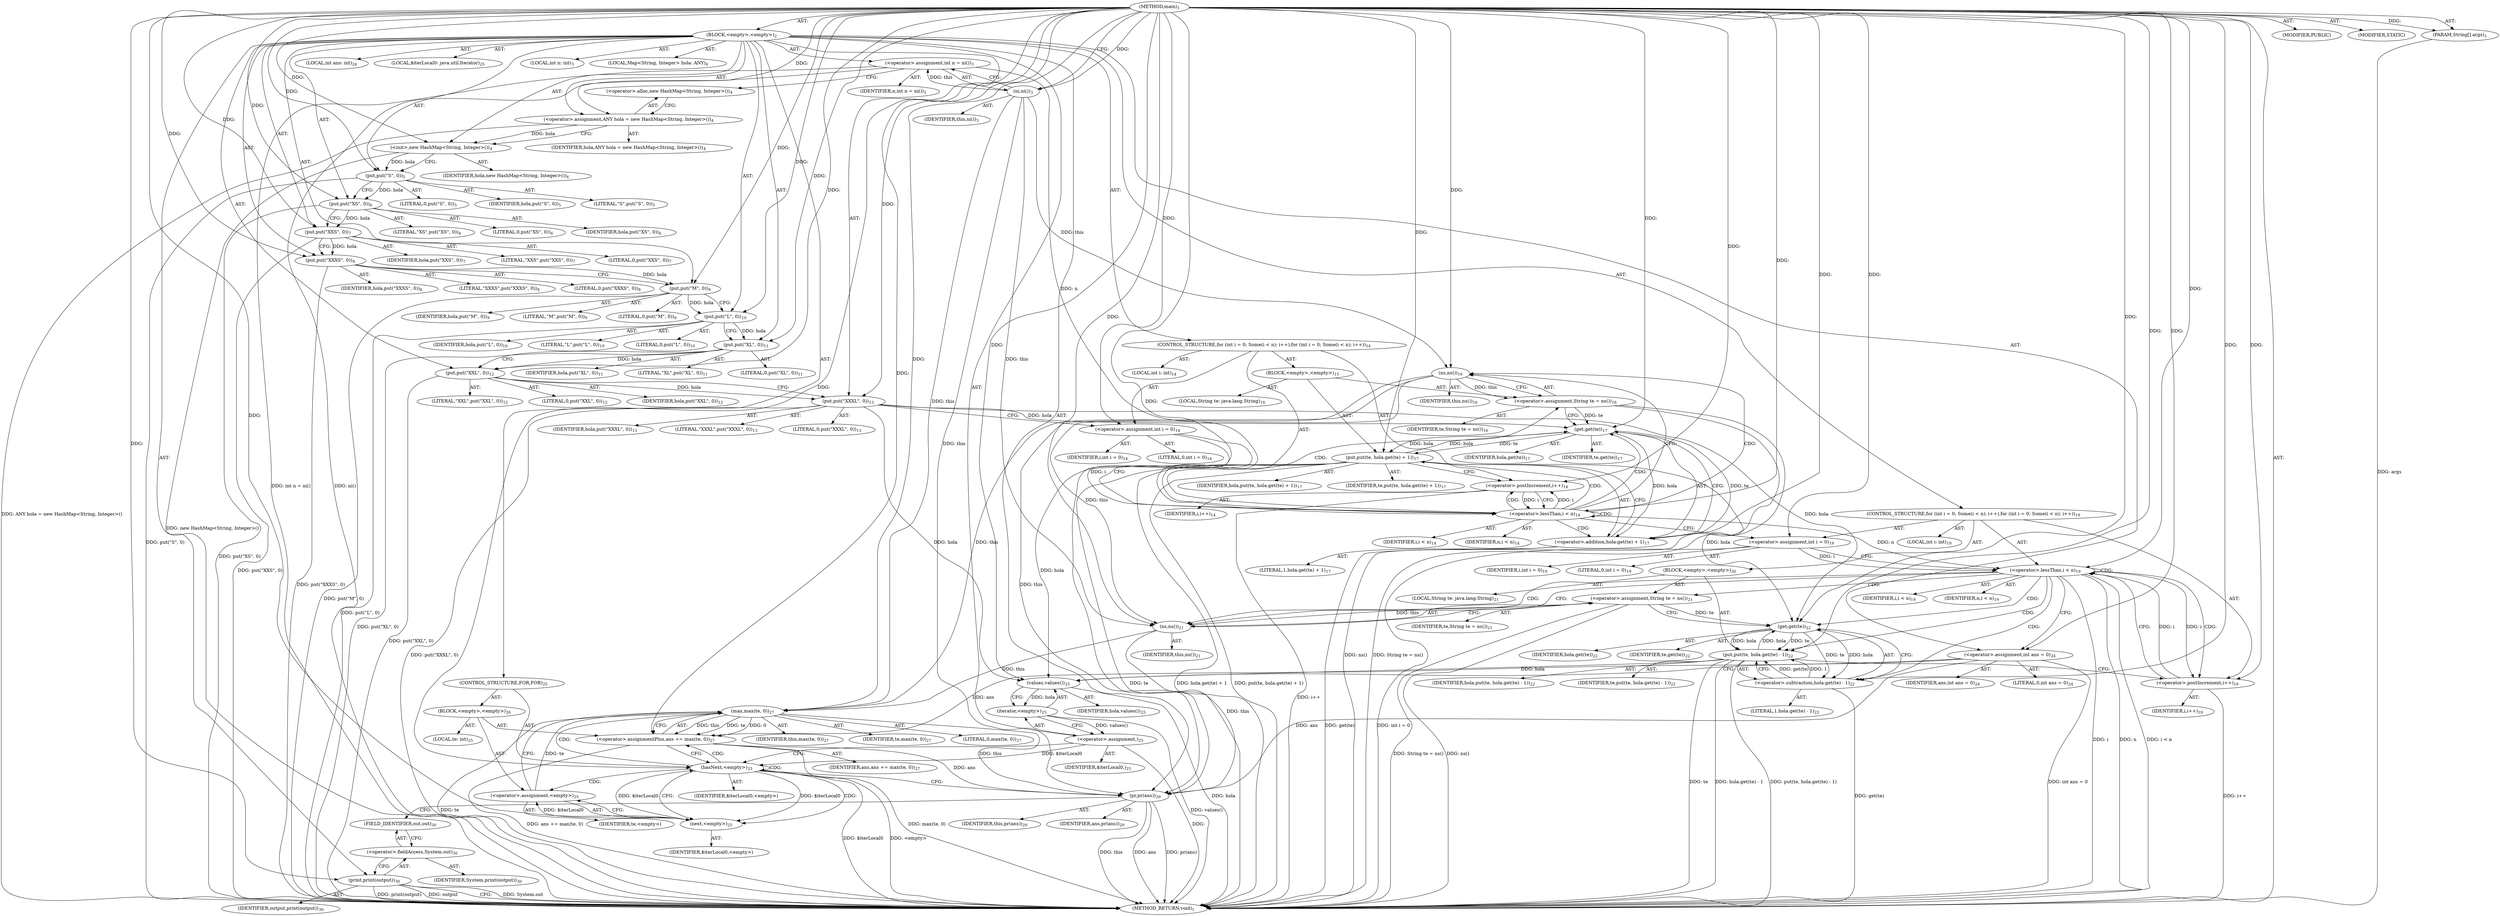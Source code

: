 digraph "main" {  
"19" [label = <(METHOD,main)<SUB>1</SUB>> ]
"20" [label = <(PARAM,String[] args)<SUB>1</SUB>> ]
"21" [label = <(BLOCK,&lt;empty&gt;,&lt;empty&gt;)<SUB>2</SUB>> ]
"22" [label = <(LOCAL,int n: int)<SUB>3</SUB>> ]
"23" [label = <(&lt;operator&gt;.assignment,int n = ni())<SUB>3</SUB>> ]
"24" [label = <(IDENTIFIER,n,int n = ni())<SUB>3</SUB>> ]
"25" [label = <(ni,ni())<SUB>3</SUB>> ]
"26" [label = <(IDENTIFIER,this,ni())<SUB>3</SUB>> ]
"4" [label = <(LOCAL,Map&lt;String, Integer&gt; hola: ANY)<SUB>4</SUB>> ]
"27" [label = <(&lt;operator&gt;.assignment,ANY hola = new HashMap&lt;String, Integer&gt;())<SUB>4</SUB>> ]
"28" [label = <(IDENTIFIER,hola,ANY hola = new HashMap&lt;String, Integer&gt;())<SUB>4</SUB>> ]
"29" [label = <(&lt;operator&gt;.alloc,new HashMap&lt;String, Integer&gt;())<SUB>4</SUB>> ]
"30" [label = <(&lt;init&gt;,new HashMap&lt;String, Integer&gt;())<SUB>4</SUB>> ]
"3" [label = <(IDENTIFIER,hola,new HashMap&lt;String, Integer&gt;())<SUB>4</SUB>> ]
"31" [label = <(put,put(&quot;S&quot;, 0))<SUB>5</SUB>> ]
"32" [label = <(IDENTIFIER,hola,put(&quot;S&quot;, 0))<SUB>5</SUB>> ]
"33" [label = <(LITERAL,&quot;S&quot;,put(&quot;S&quot;, 0))<SUB>5</SUB>> ]
"34" [label = <(LITERAL,0,put(&quot;S&quot;, 0))<SUB>5</SUB>> ]
"35" [label = <(put,put(&quot;XS&quot;, 0))<SUB>6</SUB>> ]
"36" [label = <(IDENTIFIER,hola,put(&quot;XS&quot;, 0))<SUB>6</SUB>> ]
"37" [label = <(LITERAL,&quot;XS&quot;,put(&quot;XS&quot;, 0))<SUB>6</SUB>> ]
"38" [label = <(LITERAL,0,put(&quot;XS&quot;, 0))<SUB>6</SUB>> ]
"39" [label = <(put,put(&quot;XXS&quot;, 0))<SUB>7</SUB>> ]
"40" [label = <(IDENTIFIER,hola,put(&quot;XXS&quot;, 0))<SUB>7</SUB>> ]
"41" [label = <(LITERAL,&quot;XXS&quot;,put(&quot;XXS&quot;, 0))<SUB>7</SUB>> ]
"42" [label = <(LITERAL,0,put(&quot;XXS&quot;, 0))<SUB>7</SUB>> ]
"43" [label = <(put,put(&quot;XXXS&quot;, 0))<SUB>8</SUB>> ]
"44" [label = <(IDENTIFIER,hola,put(&quot;XXXS&quot;, 0))<SUB>8</SUB>> ]
"45" [label = <(LITERAL,&quot;XXXS&quot;,put(&quot;XXXS&quot;, 0))<SUB>8</SUB>> ]
"46" [label = <(LITERAL,0,put(&quot;XXXS&quot;, 0))<SUB>8</SUB>> ]
"47" [label = <(put,put(&quot;M&quot;, 0))<SUB>9</SUB>> ]
"48" [label = <(IDENTIFIER,hola,put(&quot;M&quot;, 0))<SUB>9</SUB>> ]
"49" [label = <(LITERAL,&quot;M&quot;,put(&quot;M&quot;, 0))<SUB>9</SUB>> ]
"50" [label = <(LITERAL,0,put(&quot;M&quot;, 0))<SUB>9</SUB>> ]
"51" [label = <(put,put(&quot;L&quot;, 0))<SUB>10</SUB>> ]
"52" [label = <(IDENTIFIER,hola,put(&quot;L&quot;, 0))<SUB>10</SUB>> ]
"53" [label = <(LITERAL,&quot;L&quot;,put(&quot;L&quot;, 0))<SUB>10</SUB>> ]
"54" [label = <(LITERAL,0,put(&quot;L&quot;, 0))<SUB>10</SUB>> ]
"55" [label = <(put,put(&quot;XL&quot;, 0))<SUB>11</SUB>> ]
"56" [label = <(IDENTIFIER,hola,put(&quot;XL&quot;, 0))<SUB>11</SUB>> ]
"57" [label = <(LITERAL,&quot;XL&quot;,put(&quot;XL&quot;, 0))<SUB>11</SUB>> ]
"58" [label = <(LITERAL,0,put(&quot;XL&quot;, 0))<SUB>11</SUB>> ]
"59" [label = <(put,put(&quot;XXL&quot;, 0))<SUB>12</SUB>> ]
"60" [label = <(IDENTIFIER,hola,put(&quot;XXL&quot;, 0))<SUB>12</SUB>> ]
"61" [label = <(LITERAL,&quot;XXL&quot;,put(&quot;XXL&quot;, 0))<SUB>12</SUB>> ]
"62" [label = <(LITERAL,0,put(&quot;XXL&quot;, 0))<SUB>12</SUB>> ]
"63" [label = <(put,put(&quot;XXXL&quot;, 0))<SUB>13</SUB>> ]
"64" [label = <(IDENTIFIER,hola,put(&quot;XXXL&quot;, 0))<SUB>13</SUB>> ]
"65" [label = <(LITERAL,&quot;XXXL&quot;,put(&quot;XXXL&quot;, 0))<SUB>13</SUB>> ]
"66" [label = <(LITERAL,0,put(&quot;XXXL&quot;, 0))<SUB>13</SUB>> ]
"67" [label = <(CONTROL_STRUCTURE,for (int i = 0; Some(i &lt; n); i++),for (int i = 0; Some(i &lt; n); i++))<SUB>14</SUB>> ]
"68" [label = <(LOCAL,int i: int)<SUB>14</SUB>> ]
"69" [label = <(&lt;operator&gt;.assignment,int i = 0)<SUB>14</SUB>> ]
"70" [label = <(IDENTIFIER,i,int i = 0)<SUB>14</SUB>> ]
"71" [label = <(LITERAL,0,int i = 0)<SUB>14</SUB>> ]
"72" [label = <(&lt;operator&gt;.lessThan,i &lt; n)<SUB>14</SUB>> ]
"73" [label = <(IDENTIFIER,i,i &lt; n)<SUB>14</SUB>> ]
"74" [label = <(IDENTIFIER,n,i &lt; n)<SUB>14</SUB>> ]
"75" [label = <(&lt;operator&gt;.postIncrement,i++)<SUB>14</SUB>> ]
"76" [label = <(IDENTIFIER,i,i++)<SUB>14</SUB>> ]
"77" [label = <(BLOCK,&lt;empty&gt;,&lt;empty&gt;)<SUB>15</SUB>> ]
"78" [label = <(LOCAL,String te: java.lang.String)<SUB>16</SUB>> ]
"79" [label = <(&lt;operator&gt;.assignment,String te = ns())<SUB>16</SUB>> ]
"80" [label = <(IDENTIFIER,te,String te = ns())<SUB>16</SUB>> ]
"81" [label = <(ns,ns())<SUB>16</SUB>> ]
"82" [label = <(IDENTIFIER,this,ns())<SUB>16</SUB>> ]
"83" [label = <(put,put(te, hola.get(te) + 1))<SUB>17</SUB>> ]
"84" [label = <(IDENTIFIER,hola,put(te, hola.get(te) + 1))<SUB>17</SUB>> ]
"85" [label = <(IDENTIFIER,te,put(te, hola.get(te) + 1))<SUB>17</SUB>> ]
"86" [label = <(&lt;operator&gt;.addition,hola.get(te) + 1)<SUB>17</SUB>> ]
"87" [label = <(get,get(te))<SUB>17</SUB>> ]
"88" [label = <(IDENTIFIER,hola,get(te))<SUB>17</SUB>> ]
"89" [label = <(IDENTIFIER,te,get(te))<SUB>17</SUB>> ]
"90" [label = <(LITERAL,1,hola.get(te) + 1)<SUB>17</SUB>> ]
"91" [label = <(CONTROL_STRUCTURE,for (int i = 0; Some(i &lt; n); i++),for (int i = 0; Some(i &lt; n); i++))<SUB>19</SUB>> ]
"92" [label = <(LOCAL,int i: int)<SUB>19</SUB>> ]
"93" [label = <(&lt;operator&gt;.assignment,int i = 0)<SUB>19</SUB>> ]
"94" [label = <(IDENTIFIER,i,int i = 0)<SUB>19</SUB>> ]
"95" [label = <(LITERAL,0,int i = 0)<SUB>19</SUB>> ]
"96" [label = <(&lt;operator&gt;.lessThan,i &lt; n)<SUB>19</SUB>> ]
"97" [label = <(IDENTIFIER,i,i &lt; n)<SUB>19</SUB>> ]
"98" [label = <(IDENTIFIER,n,i &lt; n)<SUB>19</SUB>> ]
"99" [label = <(&lt;operator&gt;.postIncrement,i++)<SUB>19</SUB>> ]
"100" [label = <(IDENTIFIER,i,i++)<SUB>19</SUB>> ]
"101" [label = <(BLOCK,&lt;empty&gt;,&lt;empty&gt;)<SUB>20</SUB>> ]
"102" [label = <(LOCAL,String te: java.lang.String)<SUB>21</SUB>> ]
"103" [label = <(&lt;operator&gt;.assignment,String te = ns())<SUB>21</SUB>> ]
"104" [label = <(IDENTIFIER,te,String te = ns())<SUB>21</SUB>> ]
"105" [label = <(ns,ns())<SUB>21</SUB>> ]
"106" [label = <(IDENTIFIER,this,ns())<SUB>21</SUB>> ]
"107" [label = <(put,put(te, hola.get(te) - 1))<SUB>22</SUB>> ]
"108" [label = <(IDENTIFIER,hola,put(te, hola.get(te) - 1))<SUB>22</SUB>> ]
"109" [label = <(IDENTIFIER,te,put(te, hola.get(te) - 1))<SUB>22</SUB>> ]
"110" [label = <(&lt;operator&gt;.subtraction,hola.get(te) - 1)<SUB>22</SUB>> ]
"111" [label = <(get,get(te))<SUB>22</SUB>> ]
"112" [label = <(IDENTIFIER,hola,get(te))<SUB>22</SUB>> ]
"113" [label = <(IDENTIFIER,te,get(te))<SUB>22</SUB>> ]
"114" [label = <(LITERAL,1,hola.get(te) - 1)<SUB>22</SUB>> ]
"115" [label = <(LOCAL,int ans: int)<SUB>24</SUB>> ]
"116" [label = <(&lt;operator&gt;.assignment,int ans = 0)<SUB>24</SUB>> ]
"117" [label = <(IDENTIFIER,ans,int ans = 0)<SUB>24</SUB>> ]
"118" [label = <(LITERAL,0,int ans = 0)<SUB>24</SUB>> ]
"119" [label = <(LOCAL,$iterLocal0: java.util.Iterator)<SUB>25</SUB>> ]
"120" [label = <(&lt;operator&gt;.assignment,)<SUB>25</SUB>> ]
"121" [label = <(IDENTIFIER,$iterLocal0,)<SUB>25</SUB>> ]
"122" [label = <(iterator,&lt;empty&gt;)<SUB>25</SUB>> ]
"123" [label = <(values,values())<SUB>25</SUB>> ]
"124" [label = <(IDENTIFIER,hola,values())<SUB>25</SUB>> ]
"125" [label = <(CONTROL_STRUCTURE,FOR,FOR)<SUB>25</SUB>> ]
"126" [label = <(hasNext,&lt;empty&gt;)<SUB>25</SUB>> ]
"127" [label = <(IDENTIFIER,$iterLocal0,&lt;empty&gt;)> ]
"128" [label = <(BLOCK,&lt;empty&gt;,&lt;empty&gt;)<SUB>26</SUB>> ]
"129" [label = <(LOCAL,te: int)<SUB>25</SUB>> ]
"130" [label = <(&lt;operator&gt;.assignment,&lt;empty&gt;)<SUB>25</SUB>> ]
"131" [label = <(IDENTIFIER,te,&lt;empty&gt;)> ]
"132" [label = <(next,&lt;empty&gt;)<SUB>25</SUB>> ]
"133" [label = <(IDENTIFIER,$iterLocal0,&lt;empty&gt;)> ]
"134" [label = <(&lt;operator&gt;.assignmentPlus,ans += max(te, 0))<SUB>27</SUB>> ]
"135" [label = <(IDENTIFIER,ans,ans += max(te, 0))<SUB>27</SUB>> ]
"136" [label = <(max,max(te, 0))<SUB>27</SUB>> ]
"137" [label = <(IDENTIFIER,this,max(te, 0))<SUB>27</SUB>> ]
"138" [label = <(IDENTIFIER,te,max(te, 0))<SUB>27</SUB>> ]
"139" [label = <(LITERAL,0,max(te, 0))<SUB>27</SUB>> ]
"140" [label = <(pr,pr(ans))<SUB>29</SUB>> ]
"141" [label = <(IDENTIFIER,this,pr(ans))<SUB>29</SUB>> ]
"142" [label = <(IDENTIFIER,ans,pr(ans))<SUB>29</SUB>> ]
"143" [label = <(print,print(output))<SUB>30</SUB>> ]
"144" [label = <(&lt;operator&gt;.fieldAccess,System.out)<SUB>30</SUB>> ]
"145" [label = <(IDENTIFIER,System,print(output))<SUB>30</SUB>> ]
"146" [label = <(FIELD_IDENTIFIER,out,out)<SUB>30</SUB>> ]
"147" [label = <(IDENTIFIER,output,print(output))<SUB>30</SUB>> ]
"148" [label = <(MODIFIER,PUBLIC)> ]
"149" [label = <(MODIFIER,STATIC)> ]
"150" [label = <(METHOD_RETURN,void)<SUB>1</SUB>> ]
  "19" -> "20"  [ label = "AST: "] 
  "19" -> "21"  [ label = "AST: "] 
  "19" -> "148"  [ label = "AST: "] 
  "19" -> "149"  [ label = "AST: "] 
  "19" -> "150"  [ label = "AST: "] 
  "21" -> "22"  [ label = "AST: "] 
  "21" -> "23"  [ label = "AST: "] 
  "21" -> "4"  [ label = "AST: "] 
  "21" -> "27"  [ label = "AST: "] 
  "21" -> "30"  [ label = "AST: "] 
  "21" -> "31"  [ label = "AST: "] 
  "21" -> "35"  [ label = "AST: "] 
  "21" -> "39"  [ label = "AST: "] 
  "21" -> "43"  [ label = "AST: "] 
  "21" -> "47"  [ label = "AST: "] 
  "21" -> "51"  [ label = "AST: "] 
  "21" -> "55"  [ label = "AST: "] 
  "21" -> "59"  [ label = "AST: "] 
  "21" -> "63"  [ label = "AST: "] 
  "21" -> "67"  [ label = "AST: "] 
  "21" -> "91"  [ label = "AST: "] 
  "21" -> "115"  [ label = "AST: "] 
  "21" -> "116"  [ label = "AST: "] 
  "21" -> "119"  [ label = "AST: "] 
  "21" -> "120"  [ label = "AST: "] 
  "21" -> "125"  [ label = "AST: "] 
  "21" -> "140"  [ label = "AST: "] 
  "21" -> "143"  [ label = "AST: "] 
  "23" -> "24"  [ label = "AST: "] 
  "23" -> "25"  [ label = "AST: "] 
  "25" -> "26"  [ label = "AST: "] 
  "27" -> "28"  [ label = "AST: "] 
  "27" -> "29"  [ label = "AST: "] 
  "30" -> "3"  [ label = "AST: "] 
  "31" -> "32"  [ label = "AST: "] 
  "31" -> "33"  [ label = "AST: "] 
  "31" -> "34"  [ label = "AST: "] 
  "35" -> "36"  [ label = "AST: "] 
  "35" -> "37"  [ label = "AST: "] 
  "35" -> "38"  [ label = "AST: "] 
  "39" -> "40"  [ label = "AST: "] 
  "39" -> "41"  [ label = "AST: "] 
  "39" -> "42"  [ label = "AST: "] 
  "43" -> "44"  [ label = "AST: "] 
  "43" -> "45"  [ label = "AST: "] 
  "43" -> "46"  [ label = "AST: "] 
  "47" -> "48"  [ label = "AST: "] 
  "47" -> "49"  [ label = "AST: "] 
  "47" -> "50"  [ label = "AST: "] 
  "51" -> "52"  [ label = "AST: "] 
  "51" -> "53"  [ label = "AST: "] 
  "51" -> "54"  [ label = "AST: "] 
  "55" -> "56"  [ label = "AST: "] 
  "55" -> "57"  [ label = "AST: "] 
  "55" -> "58"  [ label = "AST: "] 
  "59" -> "60"  [ label = "AST: "] 
  "59" -> "61"  [ label = "AST: "] 
  "59" -> "62"  [ label = "AST: "] 
  "63" -> "64"  [ label = "AST: "] 
  "63" -> "65"  [ label = "AST: "] 
  "63" -> "66"  [ label = "AST: "] 
  "67" -> "68"  [ label = "AST: "] 
  "67" -> "69"  [ label = "AST: "] 
  "67" -> "72"  [ label = "AST: "] 
  "67" -> "75"  [ label = "AST: "] 
  "67" -> "77"  [ label = "AST: "] 
  "69" -> "70"  [ label = "AST: "] 
  "69" -> "71"  [ label = "AST: "] 
  "72" -> "73"  [ label = "AST: "] 
  "72" -> "74"  [ label = "AST: "] 
  "75" -> "76"  [ label = "AST: "] 
  "77" -> "78"  [ label = "AST: "] 
  "77" -> "79"  [ label = "AST: "] 
  "77" -> "83"  [ label = "AST: "] 
  "79" -> "80"  [ label = "AST: "] 
  "79" -> "81"  [ label = "AST: "] 
  "81" -> "82"  [ label = "AST: "] 
  "83" -> "84"  [ label = "AST: "] 
  "83" -> "85"  [ label = "AST: "] 
  "83" -> "86"  [ label = "AST: "] 
  "86" -> "87"  [ label = "AST: "] 
  "86" -> "90"  [ label = "AST: "] 
  "87" -> "88"  [ label = "AST: "] 
  "87" -> "89"  [ label = "AST: "] 
  "91" -> "92"  [ label = "AST: "] 
  "91" -> "93"  [ label = "AST: "] 
  "91" -> "96"  [ label = "AST: "] 
  "91" -> "99"  [ label = "AST: "] 
  "91" -> "101"  [ label = "AST: "] 
  "93" -> "94"  [ label = "AST: "] 
  "93" -> "95"  [ label = "AST: "] 
  "96" -> "97"  [ label = "AST: "] 
  "96" -> "98"  [ label = "AST: "] 
  "99" -> "100"  [ label = "AST: "] 
  "101" -> "102"  [ label = "AST: "] 
  "101" -> "103"  [ label = "AST: "] 
  "101" -> "107"  [ label = "AST: "] 
  "103" -> "104"  [ label = "AST: "] 
  "103" -> "105"  [ label = "AST: "] 
  "105" -> "106"  [ label = "AST: "] 
  "107" -> "108"  [ label = "AST: "] 
  "107" -> "109"  [ label = "AST: "] 
  "107" -> "110"  [ label = "AST: "] 
  "110" -> "111"  [ label = "AST: "] 
  "110" -> "114"  [ label = "AST: "] 
  "111" -> "112"  [ label = "AST: "] 
  "111" -> "113"  [ label = "AST: "] 
  "116" -> "117"  [ label = "AST: "] 
  "116" -> "118"  [ label = "AST: "] 
  "120" -> "121"  [ label = "AST: "] 
  "120" -> "122"  [ label = "AST: "] 
  "122" -> "123"  [ label = "AST: "] 
  "123" -> "124"  [ label = "AST: "] 
  "125" -> "126"  [ label = "AST: "] 
  "125" -> "128"  [ label = "AST: "] 
  "126" -> "127"  [ label = "AST: "] 
  "128" -> "129"  [ label = "AST: "] 
  "128" -> "130"  [ label = "AST: "] 
  "128" -> "134"  [ label = "AST: "] 
  "130" -> "131"  [ label = "AST: "] 
  "130" -> "132"  [ label = "AST: "] 
  "132" -> "133"  [ label = "AST: "] 
  "134" -> "135"  [ label = "AST: "] 
  "134" -> "136"  [ label = "AST: "] 
  "136" -> "137"  [ label = "AST: "] 
  "136" -> "138"  [ label = "AST: "] 
  "136" -> "139"  [ label = "AST: "] 
  "140" -> "141"  [ label = "AST: "] 
  "140" -> "142"  [ label = "AST: "] 
  "143" -> "144"  [ label = "AST: "] 
  "143" -> "147"  [ label = "AST: "] 
  "144" -> "145"  [ label = "AST: "] 
  "144" -> "146"  [ label = "AST: "] 
  "23" -> "29"  [ label = "CFG: "] 
  "27" -> "30"  [ label = "CFG: "] 
  "30" -> "31"  [ label = "CFG: "] 
  "31" -> "35"  [ label = "CFG: "] 
  "35" -> "39"  [ label = "CFG: "] 
  "39" -> "43"  [ label = "CFG: "] 
  "43" -> "47"  [ label = "CFG: "] 
  "47" -> "51"  [ label = "CFG: "] 
  "51" -> "55"  [ label = "CFG: "] 
  "55" -> "59"  [ label = "CFG: "] 
  "59" -> "63"  [ label = "CFG: "] 
  "63" -> "69"  [ label = "CFG: "] 
  "116" -> "123"  [ label = "CFG: "] 
  "120" -> "126"  [ label = "CFG: "] 
  "140" -> "146"  [ label = "CFG: "] 
  "143" -> "150"  [ label = "CFG: "] 
  "25" -> "23"  [ label = "CFG: "] 
  "29" -> "27"  [ label = "CFG: "] 
  "69" -> "72"  [ label = "CFG: "] 
  "72" -> "81"  [ label = "CFG: "] 
  "72" -> "93"  [ label = "CFG: "] 
  "75" -> "72"  [ label = "CFG: "] 
  "93" -> "96"  [ label = "CFG: "] 
  "96" -> "105"  [ label = "CFG: "] 
  "96" -> "116"  [ label = "CFG: "] 
  "99" -> "96"  [ label = "CFG: "] 
  "122" -> "120"  [ label = "CFG: "] 
  "126" -> "132"  [ label = "CFG: "] 
  "126" -> "140"  [ label = "CFG: "] 
  "144" -> "143"  [ label = "CFG: "] 
  "79" -> "87"  [ label = "CFG: "] 
  "83" -> "75"  [ label = "CFG: "] 
  "103" -> "111"  [ label = "CFG: "] 
  "107" -> "99"  [ label = "CFG: "] 
  "123" -> "122"  [ label = "CFG: "] 
  "130" -> "136"  [ label = "CFG: "] 
  "134" -> "126"  [ label = "CFG: "] 
  "146" -> "144"  [ label = "CFG: "] 
  "81" -> "79"  [ label = "CFG: "] 
  "86" -> "83"  [ label = "CFG: "] 
  "105" -> "103"  [ label = "CFG: "] 
  "110" -> "107"  [ label = "CFG: "] 
  "132" -> "130"  [ label = "CFG: "] 
  "136" -> "134"  [ label = "CFG: "] 
  "87" -> "86"  [ label = "CFG: "] 
  "111" -> "110"  [ label = "CFG: "] 
  "19" -> "25"  [ label = "CFG: "] 
  "20" -> "150"  [ label = "DDG: args"] 
  "23" -> "150"  [ label = "DDG: ni()"] 
  "23" -> "150"  [ label = "DDG: int n = ni()"] 
  "27" -> "150"  [ label = "DDG: ANY hola = new HashMap&lt;String, Integer&gt;()"] 
  "30" -> "150"  [ label = "DDG: new HashMap&lt;String, Integer&gt;()"] 
  "31" -> "150"  [ label = "DDG: put(&quot;S&quot;, 0)"] 
  "35" -> "150"  [ label = "DDG: put(&quot;XS&quot;, 0)"] 
  "39" -> "150"  [ label = "DDG: put(&quot;XXS&quot;, 0)"] 
  "43" -> "150"  [ label = "DDG: put(&quot;XXXS&quot;, 0)"] 
  "47" -> "150"  [ label = "DDG: put(&quot;M&quot;, 0)"] 
  "51" -> "150"  [ label = "DDG: put(&quot;L&quot;, 0)"] 
  "55" -> "150"  [ label = "DDG: put(&quot;XL&quot;, 0)"] 
  "59" -> "150"  [ label = "DDG: put(&quot;XXL&quot;, 0)"] 
  "63" -> "150"  [ label = "DDG: put(&quot;XXXL&quot;, 0)"] 
  "93" -> "150"  [ label = "DDG: int i = 0"] 
  "96" -> "150"  [ label = "DDG: i"] 
  "96" -> "150"  [ label = "DDG: n"] 
  "96" -> "150"  [ label = "DDG: i &lt; n"] 
  "116" -> "150"  [ label = "DDG: int ans = 0"] 
  "123" -> "150"  [ label = "DDG: hola"] 
  "122" -> "150"  [ label = "DDG: values()"] 
  "120" -> "150"  [ label = "DDG: "] 
  "126" -> "150"  [ label = "DDG: $iterLocal0"] 
  "126" -> "150"  [ label = "DDG: &lt;empty&gt;"] 
  "140" -> "150"  [ label = "DDG: this"] 
  "140" -> "150"  [ label = "DDG: ans"] 
  "140" -> "150"  [ label = "DDG: pr(ans)"] 
  "143" -> "150"  [ label = "DDG: System.out"] 
  "143" -> "150"  [ label = "DDG: print(output)"] 
  "136" -> "150"  [ label = "DDG: te"] 
  "134" -> "150"  [ label = "DDG: max(te, 0)"] 
  "134" -> "150"  [ label = "DDG: ans += max(te, 0)"] 
  "103" -> "150"  [ label = "DDG: ns()"] 
  "103" -> "150"  [ label = "DDG: String te = ns()"] 
  "107" -> "150"  [ label = "DDG: te"] 
  "110" -> "150"  [ label = "DDG: get(te)"] 
  "107" -> "150"  [ label = "DDG: hola.get(te) - 1"] 
  "107" -> "150"  [ label = "DDG: put(te, hola.get(te) - 1)"] 
  "99" -> "150"  [ label = "DDG: i++"] 
  "79" -> "150"  [ label = "DDG: ns()"] 
  "79" -> "150"  [ label = "DDG: String te = ns()"] 
  "83" -> "150"  [ label = "DDG: te"] 
  "86" -> "150"  [ label = "DDG: get(te)"] 
  "83" -> "150"  [ label = "DDG: hola.get(te) + 1"] 
  "83" -> "150"  [ label = "DDG: put(te, hola.get(te) + 1)"] 
  "75" -> "150"  [ label = "DDG: i++"] 
  "143" -> "150"  [ label = "DDG: output"] 
  "19" -> "20"  [ label = "DDG: "] 
  "25" -> "23"  [ label = "DDG: this"] 
  "19" -> "27"  [ label = "DDG: "] 
  "19" -> "116"  [ label = "DDG: "] 
  "122" -> "120"  [ label = "DDG: values()"] 
  "27" -> "30"  [ label = "DDG: hola"] 
  "19" -> "30"  [ label = "DDG: "] 
  "30" -> "31"  [ label = "DDG: hola"] 
  "19" -> "31"  [ label = "DDG: "] 
  "31" -> "35"  [ label = "DDG: hola"] 
  "19" -> "35"  [ label = "DDG: "] 
  "35" -> "39"  [ label = "DDG: hola"] 
  "19" -> "39"  [ label = "DDG: "] 
  "39" -> "43"  [ label = "DDG: hola"] 
  "19" -> "43"  [ label = "DDG: "] 
  "43" -> "47"  [ label = "DDG: hola"] 
  "19" -> "47"  [ label = "DDG: "] 
  "47" -> "51"  [ label = "DDG: hola"] 
  "19" -> "51"  [ label = "DDG: "] 
  "51" -> "55"  [ label = "DDG: hola"] 
  "19" -> "55"  [ label = "DDG: "] 
  "55" -> "59"  [ label = "DDG: hola"] 
  "19" -> "59"  [ label = "DDG: "] 
  "59" -> "63"  [ label = "DDG: hola"] 
  "19" -> "63"  [ label = "DDG: "] 
  "19" -> "69"  [ label = "DDG: "] 
  "19" -> "93"  [ label = "DDG: "] 
  "25" -> "140"  [ label = "DDG: this"] 
  "136" -> "140"  [ label = "DDG: this"] 
  "105" -> "140"  [ label = "DDG: this"] 
  "81" -> "140"  [ label = "DDG: this"] 
  "19" -> "140"  [ label = "DDG: "] 
  "116" -> "140"  [ label = "DDG: ans"] 
  "134" -> "140"  [ label = "DDG: ans"] 
  "19" -> "143"  [ label = "DDG: "] 
  "19" -> "25"  [ label = "DDG: "] 
  "69" -> "72"  [ label = "DDG: i"] 
  "75" -> "72"  [ label = "DDG: i"] 
  "19" -> "72"  [ label = "DDG: "] 
  "23" -> "72"  [ label = "DDG: n"] 
  "72" -> "75"  [ label = "DDG: i"] 
  "19" -> "75"  [ label = "DDG: "] 
  "81" -> "79"  [ label = "DDG: this"] 
  "93" -> "96"  [ label = "DDG: i"] 
  "99" -> "96"  [ label = "DDG: i"] 
  "19" -> "96"  [ label = "DDG: "] 
  "72" -> "96"  [ label = "DDG: n"] 
  "96" -> "99"  [ label = "DDG: i"] 
  "19" -> "99"  [ label = "DDG: "] 
  "105" -> "103"  [ label = "DDG: this"] 
  "123" -> "122"  [ label = "DDG: hola"] 
  "120" -> "126"  [ label = "DDG: $iterLocal0"] 
  "132" -> "126"  [ label = "DDG: $iterLocal0"] 
  "19" -> "126"  [ label = "DDG: "] 
  "132" -> "130"  [ label = "DDG: $iterLocal0"] 
  "136" -> "134"  [ label = "DDG: this"] 
  "136" -> "134"  [ label = "DDG: te"] 
  "136" -> "134"  [ label = "DDG: 0"] 
  "87" -> "83"  [ label = "DDG: hola"] 
  "19" -> "83"  [ label = "DDG: "] 
  "87" -> "83"  [ label = "DDG: te"] 
  "111" -> "107"  [ label = "DDG: hola"] 
  "19" -> "107"  [ label = "DDG: "] 
  "111" -> "107"  [ label = "DDG: te"] 
  "110" -> "107"  [ label = "DDG: get(te)"] 
  "110" -> "107"  [ label = "DDG: 1"] 
  "63" -> "123"  [ label = "DDG: hola"] 
  "107" -> "123"  [ label = "DDG: hola"] 
  "83" -> "123"  [ label = "DDG: hola"] 
  "19" -> "123"  [ label = "DDG: "] 
  "116" -> "134"  [ label = "DDG: ans"] 
  "19" -> "134"  [ label = "DDG: "] 
  "25" -> "81"  [ label = "DDG: this"] 
  "19" -> "81"  [ label = "DDG: "] 
  "87" -> "86"  [ label = "DDG: hola"] 
  "87" -> "86"  [ label = "DDG: te"] 
  "19" -> "86"  [ label = "DDG: "] 
  "25" -> "105"  [ label = "DDG: this"] 
  "81" -> "105"  [ label = "DDG: this"] 
  "19" -> "105"  [ label = "DDG: "] 
  "111" -> "110"  [ label = "DDG: hola"] 
  "111" -> "110"  [ label = "DDG: te"] 
  "19" -> "110"  [ label = "DDG: "] 
  "126" -> "132"  [ label = "DDG: $iterLocal0"] 
  "19" -> "132"  [ label = "DDG: "] 
  "25" -> "136"  [ label = "DDG: this"] 
  "105" -> "136"  [ label = "DDG: this"] 
  "81" -> "136"  [ label = "DDG: this"] 
  "19" -> "136"  [ label = "DDG: "] 
  "130" -> "136"  [ label = "DDG: te"] 
  "63" -> "87"  [ label = "DDG: hola"] 
  "83" -> "87"  [ label = "DDG: hola"] 
  "19" -> "87"  [ label = "DDG: "] 
  "79" -> "87"  [ label = "DDG: te"] 
  "63" -> "111"  [ label = "DDG: hola"] 
  "107" -> "111"  [ label = "DDG: hola"] 
  "83" -> "111"  [ label = "DDG: hola"] 
  "19" -> "111"  [ label = "DDG: "] 
  "103" -> "111"  [ label = "DDG: te"] 
  "72" -> "83"  [ label = "CDG: "] 
  "72" -> "75"  [ label = "CDG: "] 
  "72" -> "81"  [ label = "CDG: "] 
  "72" -> "72"  [ label = "CDG: "] 
  "72" -> "87"  [ label = "CDG: "] 
  "72" -> "79"  [ label = "CDG: "] 
  "72" -> "86"  [ label = "CDG: "] 
  "96" -> "107"  [ label = "CDG: "] 
  "96" -> "96"  [ label = "CDG: "] 
  "96" -> "105"  [ label = "CDG: "] 
  "96" -> "99"  [ label = "CDG: "] 
  "96" -> "103"  [ label = "CDG: "] 
  "96" -> "110"  [ label = "CDG: "] 
  "96" -> "111"  [ label = "CDG: "] 
  "126" -> "136"  [ label = "CDG: "] 
  "126" -> "130"  [ label = "CDG: "] 
  "126" -> "132"  [ label = "CDG: "] 
  "126" -> "134"  [ label = "CDG: "] 
  "126" -> "126"  [ label = "CDG: "] 
}
